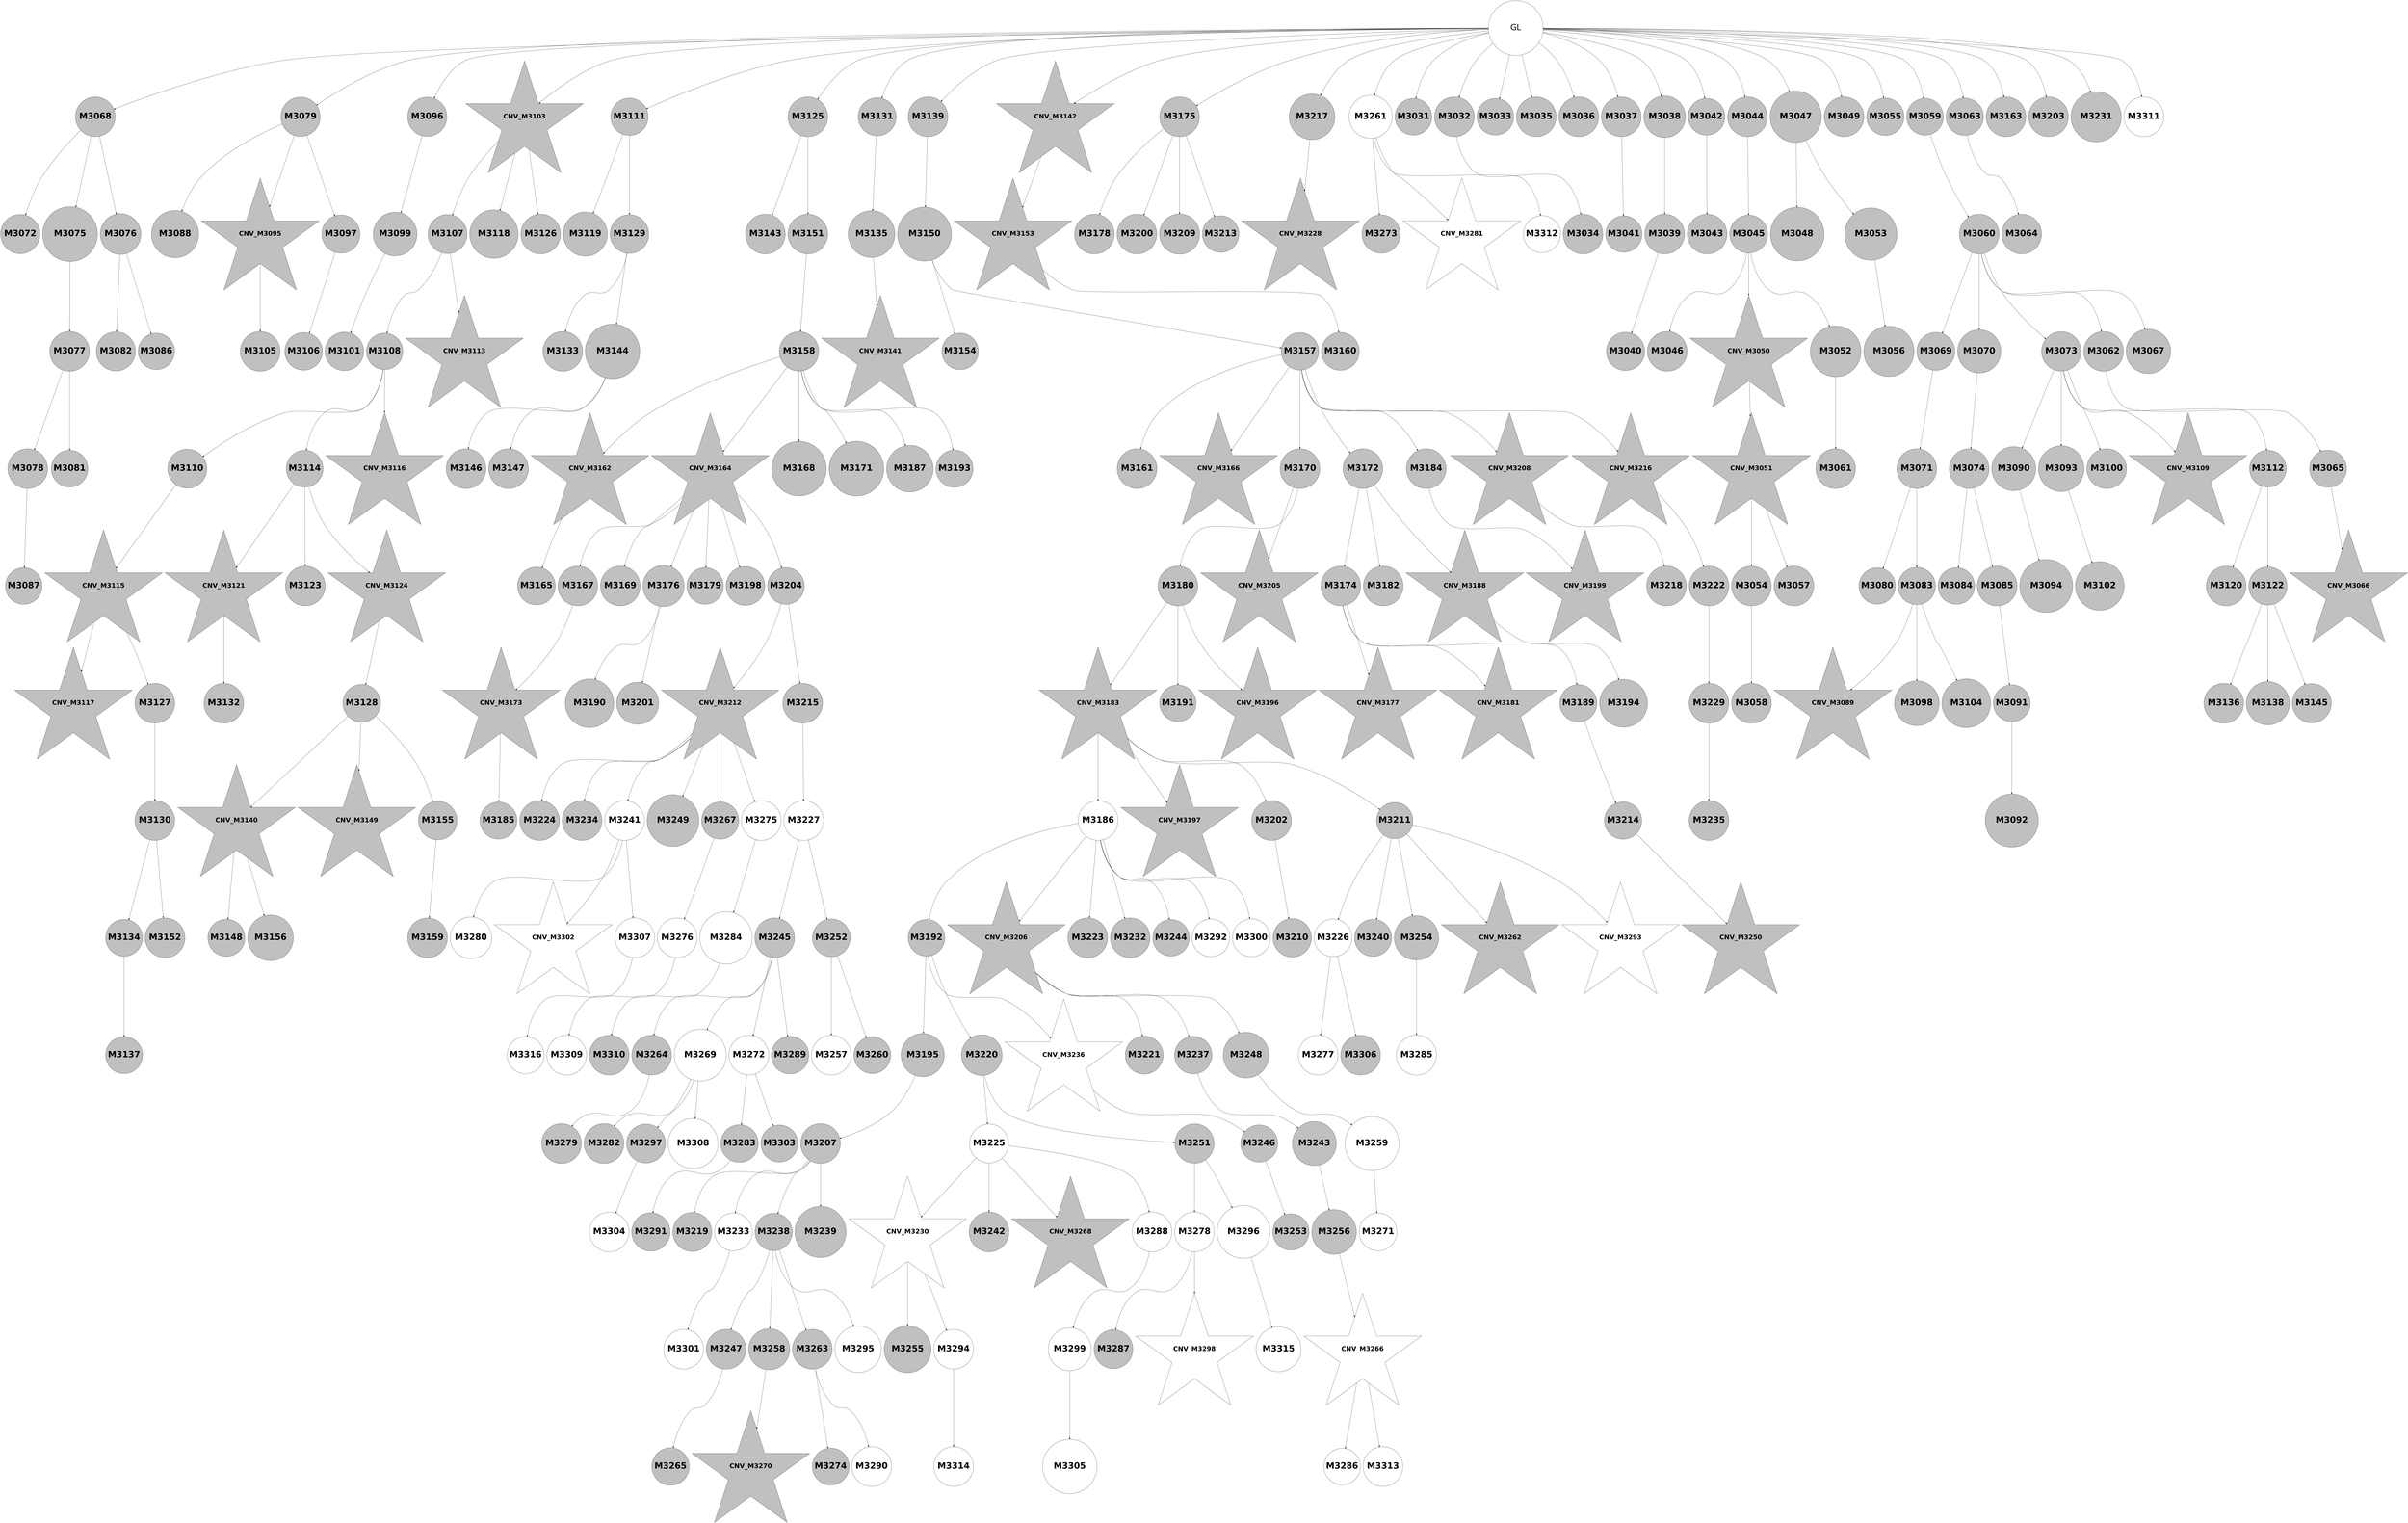 digraph G { 
3074 -> 3078;
3074 -> 3081;
3074 -> 3082;
3075 -> 3077;
3076 -> 3080;
3077 -> 3086;
3077 -> 3089;
3079 -> 3096;
3079 -> 3099;
3079 -> 3106;
3079 -> 3115;
3079 -> 3118;
3080 -> 3090;
3080 -> 3091;
3081 -> 3083;
3082 -> 3088;
3082 -> 3092;
3083 -> 3084;
3083 -> 3087;
3084 -> 3093;
3085 -> 3094;
3085 -> 3101;
3085 -> 3103;
3089 -> 3095;
3089 -> 3104;
3089 -> 3110;
3091 -> 3097;
3096 -> 3100;
3097 -> 3098;
3099 -> 3108;
3101 -> 3111;
3102 -> 3105;
3103 -> 3112;
3105 -> 3107;
3109 -> 3113;
3109 -> 3124;
3109 -> 3132;
3113 -> 3114;
3113 -> 3119;
3114 -> 3116;
3114 -> 3120;
3114 -> 3122;
3116 -> 3121;
3117 -> 3125;
3117 -> 3135;
3118 -> 3126;
3118 -> 3128;
3120 -> 3127;
3120 -> 3129;
3120 -> 3130;
3121 -> 3123;
3121 -> 3133;
3127 -> 3138;
3128 -> 3142;
3128 -> 3144;
3128 -> 3151;
3130 -> 3134;
3131 -> 3149;
3131 -> 3157;
3133 -> 3136;
3134 -> 3146;
3134 -> 3155;
3134 -> 3161;
3135 -> 3139;
3135 -> 3150;
3136 -> 3140;
3136 -> 3158;
3137 -> 3141;
3140 -> 3143;
3141 -> 3147;
3145 -> 3156;
3146 -> 3154;
3146 -> 3162;
3148 -> 3159;
3150 -> 3152;
3150 -> 3153;
3156 -> 3160;
3156 -> 3163;
3157 -> 3164;
3159 -> 3166;
3161 -> 3165;
3163 -> 3167;
3163 -> 3172;
3163 -> 3176;
3163 -> 3178;
3163 -> 3190;
3163 -> 3214;
3163 -> 3222;
3164 -> 3168;
3164 -> 3170;
3164 -> 3174;
3164 -> 3177;
3164 -> 3193;
3164 -> 3199;
3168 -> 3171;
3170 -> 3173;
3170 -> 3175;
3170 -> 3182;
3170 -> 3185;
3170 -> 3204;
3170 -> 3210;
3173 -> 3179;
3176 -> 3186;
3176 -> 3211;
3178 -> 3180;
3178 -> 3188;
3178 -> 3194;
3179 -> 3191;
3180 -> 3183;
3180 -> 3187;
3180 -> 3195;
3181 -> 3184;
3181 -> 3206;
3181 -> 3215;
3181 -> 3219;
3182 -> 3196;
3182 -> 3207;
3186 -> 3189;
3186 -> 3197;
3186 -> 3202;
3189 -> 3192;
3189 -> 3203;
3189 -> 3208;
3189 -> 3217;
3190 -> 3205;
3192 -> 3198;
3192 -> 3212;
3192 -> 3229;
3192 -> 3238;
3192 -> 3250;
3192 -> 3298;
3192 -> 3306;
3194 -> 3200;
3195 -> 3220;
3198 -> 3201;
3198 -> 3226;
3198 -> 3242;
3201 -> 3213;
3208 -> 3216;
3210 -> 3218;
3210 -> 3221;
3212 -> 3227;
3212 -> 3243;
3212 -> 3254;
3213 -> 3225;
3213 -> 3239;
3213 -> 3244;
3213 -> 3245;
3214 -> 3224;
3217 -> 3232;
3217 -> 3246;
3217 -> 3260;
3217 -> 3268;
3217 -> 3299;
3218 -> 3230;
3218 -> 3240;
3218 -> 3247;
3218 -> 3255;
3218 -> 3273;
3218 -> 3281;
3220 -> 3256;
3221 -> 3233;
3222 -> 3228;
3223 -> 3234;
3226 -> 3231;
3226 -> 3257;
3228 -> 3235;
3231 -> 3236;
3231 -> 3248;
3231 -> 3274;
3231 -> 3294;
3232 -> 3283;
3232 -> 3312;
3233 -> 3251;
3233 -> 3258;
3235 -> 3241;
3236 -> 3261;
3236 -> 3300;
3239 -> 3307;
3242 -> 3252;
3243 -> 3249;
3244 -> 3253;
3244 -> 3264;
3244 -> 3269;
3244 -> 3301;
3247 -> 3286;
3247 -> 3308;
3247 -> 3313;
3249 -> 3262;
3251 -> 3270;
3251 -> 3275;
3251 -> 3278;
3251 -> 3295;
3252 -> 3259;
3253 -> 3271;
3254 -> 3265;
3257 -> 3284;
3257 -> 3302;
3258 -> 3263;
3258 -> 3266;
3260 -> 3291;
3262 -> 3272;
3264 -> 3276;
3265 -> 3277;
3267 -> 3279;
3267 -> 3287;
3267 -> 3318;
3269 -> 3280;
3269 -> 3296;
3270 -> 3285;
3272 -> 3292;
3272 -> 3319;
3273 -> 3282;
3275 -> 3288;
3275 -> 3303;
3275 -> 3314;
3278 -> 3289;
3278 -> 3309;
3281 -> 3290;
3282 -> 3315;
3284 -> 3293;
3284 -> 3304;
3289 -> 3297;
3290 -> 3316;
3036 -> 3037;
3036 -> 3038;
3036 -> 3039;
3036 -> 3041;
3036 -> 3042;
3036 -> 3043;
3036 -> 3044;
3036 -> 3048;
3036 -> 3050;
3036 -> 3053;
3036 -> 3055;
3036 -> 3061;
3036 -> 3065;
3036 -> 3069;
3036 -> 3074;
3036 -> 3085;
3036 -> 3102;
3036 -> 3109;
3036 -> 3117;
3036 -> 3131;
3036 -> 3137;
3036 -> 3145;
3036 -> 3148;
3036 -> 3169;
3036 -> 3181;
3036 -> 3209;
3036 -> 3223;
3036 -> 3237;
3036 -> 3267;
3036 -> 3317;
3038 -> 3040;
3294 -> 3305;
3043 -> 3047;
3044 -> 3045;
3300 -> 3320;
3045 -> 3046;
3302 -> 3321;
3303 -> 3310;
3048 -> 3049;
3305 -> 3311;
3050 -> 3051;
3051 -> 3052;
3051 -> 3056;
3051 -> 3058;
3053 -> 3054;
3053 -> 3059;
3056 -> 3057;
3057 -> 3060;
3057 -> 3063;
3313 -> 3322;
3058 -> 3067;
3059 -> 3062;
3060 -> 3064;
3065 -> 3066;
3066 -> 3068;
3066 -> 3073;
3066 -> 3075;
3066 -> 3076;
3066 -> 3079;
3068 -> 3071;
3069 -> 3070;
3071 -> 3072;
3036 [label="GL" fontname="arial-bold" fontsize=56 width=5 height=5];
3037 [shape=circle style=filled fillcolor=grey fontname="helvetica-bold" fontsize=56 label="M3031" width=2.94 height=2 ];
3038 [shape=circle style=filled fillcolor=grey fontname="helvetica-bold" fontsize=56 label="M3032" width=1.98 height=2 ];
3039 [shape=circle style=filled fillcolor=grey fontname="helvetica-bold" fontsize=56 label="M3033" width=3.07 height=2 ];
3040 [shape=circle style=filled fillcolor=grey fontname="helvetica-bold" fontsize=56 label="M3034" width=1.28 height=2 ];
3041 [shape=circle style=filled fillcolor=grey fontname="helvetica-bold" fontsize=56 label="M3035" width=1.16 height=2 ];
3042 [shape=circle style=filled fillcolor=grey fontname="helvetica-bold" fontsize=56 label="M3036" width=1.85 height=2 ];
3043 [shape=circle style=filled fillcolor=grey fontname="helvetica-bold" fontsize=56 label="M3037" width=0.56 height=2 ];
3044 [shape=circle style=filled fillcolor=grey fontname="helvetica-bold" fontsize=56 label="M3038" width=3.79 height=2 ];
3045 [shape=circle style=filled fillcolor=grey fontname="helvetica-bold" fontsize=56 label="M3039" width=1.27 height=2 ];
3046 [shape=circle style=filled fillcolor=grey fontname="helvetica-bold" fontsize=56 label="M3040" width=2.29 height=2 ];
3047 [shape=circle style=filled fillcolor=grey fontname="helvetica-bold" fontsize=56 label="M3041" width=3.27 height=2 ];
3048 [shape=circle style=filled fillcolor=grey fontname="helvetica-bold" fontsize=56 label="M3042" width=2.94 height=2 ];
3049 [shape=circle style=filled fillcolor=grey fontname="helvetica-bold" fontsize=56 label="M3043" width=1.84 height=2 ];
3050 [shape=circle style=filled fillcolor=grey fontname="helvetica-bold" fontsize=56 label="M3044" width=1.08 height=2 ];
3051 [shape=circle style=filled fillcolor=grey fontname="helvetica-bold" fontsize=56 label="M3045" width=2.39 height=2 ];
3052 [shape=circle style=filled fillcolor=grey fontname="helvetica-bold" fontsize=56 label="M3046" width=0.15 height=2 ];
3053 [shape=circle style=filled fillcolor=grey fontname="helvetica-bold" fontsize=56 label="M3047" width=4.68 height=2 ];
3054 [shape=circle style=filled fillcolor=grey fontname="helvetica-bold" fontsize=56 label="M3048" width=4.89 height=2 ];
3055 [shape=circle style=filled fillcolor=grey fontname="helvetica-bold" fontsize=56 label="M3049" width=1.74 height=2 ];
3056 [shape=star style=filled fillcolor=grey fontname="helvetica-bold" fontsize=42 label="CNV_M3050"];
3057 [shape=star style=filled fillcolor=grey fontname="helvetica-bold" fontsize=42 label="CNV_M3051"];
3058 [shape=circle style=filled fillcolor=grey fontname="helvetica-bold" fontsize=56 label="M3052" width=4.63 height=2 ];
3059 [shape=circle style=filled fillcolor=grey fontname="helvetica-bold" fontsize=56 label="M3053" width=4.76 height=2 ];
3060 [shape=circle style=filled fillcolor=grey fontname="helvetica-bold" fontsize=56 label="M3054" width=0.4 height=2 ];
3061 [shape=circle style=filled fillcolor=grey fontname="helvetica-bold" fontsize=56 label="M3055" width=3.4 height=2 ];
3062 [shape=circle style=filled fillcolor=grey fontname="helvetica-bold" fontsize=56 label="M3056" width=4.59 height=2 ];
3063 [shape=circle style=filled fillcolor=grey fontname="helvetica-bold" fontsize=56 label="M3057" width=1.86 height=2 ];
3064 [shape=circle style=filled fillcolor=grey fontname="helvetica-bold" fontsize=56 label="M3058" width=0.01 height=2 ];
3065 [shape=circle style=filled fillcolor=grey fontname="helvetica-bold" fontsize=56 label="M3059" width=2.99 height=2 ];
3066 [shape=circle style=filled fillcolor=grey fontname="helvetica-bold" fontsize=56 label="M3060" width=0.85 height=2 ];
3067 [shape=circle style=filled fillcolor=grey fontname="helvetica-bold" fontsize=56 label="M3061" width=0.2 height=2 ];
3068 [shape=circle style=filled fillcolor=grey fontname="helvetica-bold" fontsize=56 label="M3062" width=1.81 height=2 ];
3069 [shape=circle style=filled fillcolor=grey fontname="helvetica-bold" fontsize=56 label="M3063" width=2.65 height=2 ];
3070 [shape=circle style=filled fillcolor=grey fontname="helvetica-bold" fontsize=56 label="M3064" width=0.02 height=2 ];
3071 [shape=circle style=filled fillcolor=grey fontname="helvetica-bold" fontsize=56 label="M3065" width=2.82 height=2 ];
3072 [shape=star style=filled fillcolor=grey fontname="helvetica-bold" fontsize=42 label="CNV_M3066"];
3073 [shape=circle style=filled fillcolor=grey fontname="helvetica-bold" fontsize=56 label="M3067" width=4.06 height=2 ];
3074 [shape=circle style=filled fillcolor=grey fontname="helvetica-bold" fontsize=56 label="M3068" width=0.02 height=2 ];
3075 [shape=circle style=filled fillcolor=grey fontname="helvetica-bold" fontsize=56 label="M3069" width=2.41 height=2 ];
3076 [shape=circle style=filled fillcolor=grey fontname="helvetica-bold" fontsize=56 label="M3070" width=3.95 height=2 ];
3077 [shape=circle style=filled fillcolor=grey fontname="helvetica-bold" fontsize=56 label="M3071" width=1.37 height=2 ];
3078 [shape=circle style=filled fillcolor=grey fontname="helvetica-bold" fontsize=56 label="M3072" width=3.58 height=2 ];
3079 [shape=circle style=filled fillcolor=grey fontname="helvetica-bold" fontsize=56 label="M3073" width=2.07 height=2 ];
3080 [shape=circle style=filled fillcolor=grey fontname="helvetica-bold" fontsize=56 label="M3074" width=1.67 height=2 ];
3081 [shape=circle style=filled fillcolor=grey fontname="helvetica-bold" fontsize=56 label="M3075" width=5 height=2 ];
3082 [shape=circle style=filled fillcolor=grey fontname="helvetica-bold" fontsize=56 label="M3076" width=3.71 height=2 ];
3083 [shape=circle style=filled fillcolor=grey fontname="helvetica-bold" fontsize=56 label="M3077" width=0.64 height=2 ];
3084 [shape=circle style=filled fillcolor=grey fontname="helvetica-bold" fontsize=56 label="M3078" width=1.05 height=2 ];
3085 [shape=circle style=filled fillcolor=grey fontname="helvetica-bold" fontsize=56 label="M3079" width=2.08 height=2 ];
3086 [shape=circle style=filled fillcolor=grey fontname="helvetica-bold" fontsize=56 label="M3080" width=3.28 height=2 ];
3087 [shape=circle style=filled fillcolor=grey fontname="helvetica-bold" fontsize=56 label="M3081" width=3.01 height=2 ];
3088 [shape=circle style=filled fillcolor=grey fontname="helvetica-bold" fontsize=56 label="M3082" width=2.12 height=2 ];
3089 [shape=circle style=filled fillcolor=grey fontname="helvetica-bold" fontsize=56 label="M3083" width=2.67 height=2 ];
3090 [shape=circle style=filled fillcolor=grey fontname="helvetica-bold" fontsize=56 label="M3084" width=3.11 height=2 ];
3091 [shape=circle style=filled fillcolor=grey fontname="helvetica-bold" fontsize=56 label="M3085" width=1.03 height=2 ];
3092 [shape=circle style=filled fillcolor=grey fontname="helvetica-bold" fontsize=56 label="M3086" width=3.25 height=2 ];
3093 [shape=circle style=filled fillcolor=grey fontname="helvetica-bold" fontsize=56 label="M3087" width=3.04 height=2 ];
3094 [shape=circle style=filled fillcolor=grey fontname="helvetica-bold" fontsize=56 label="M3088" width=4.3 height=2 ];
3095 [shape=star style=filled fillcolor=grey fontname="helvetica-bold" fontsize=42 label="CNV_M3089"];
3096 [shape=circle style=filled fillcolor=grey fontname="helvetica-bold" fontsize=56 label="M3090" width=4.01 height=2 ];
3097 [shape=circle style=filled fillcolor=grey fontname="helvetica-bold" fontsize=56 label="M3091" width=3.36 height=2 ];
3098 [shape=circle style=filled fillcolor=grey fontname="helvetica-bold" fontsize=56 label="M3092" width=4.85 height=2 ];
3099 [shape=circle style=filled fillcolor=grey fontname="helvetica-bold" fontsize=56 label="M3093" width=4.16 height=2 ];
3100 [shape=circle style=filled fillcolor=grey fontname="helvetica-bold" fontsize=56 label="M3094" width=4.84 height=2 ];
3101 [shape=star style=filled fillcolor=grey fontname="helvetica-bold" fontsize=42 label="CNV_M3095"];
3102 [shape=circle style=filled fillcolor=grey fontname="helvetica-bold" fontsize=56 label="M3096" width=2.08 height=2 ];
3103 [shape=circle style=filled fillcolor=grey fontname="helvetica-bold" fontsize=56 label="M3097" width=2.33 height=2 ];
3104 [shape=circle style=filled fillcolor=grey fontname="helvetica-bold" fontsize=56 label="M3098" width=4.08 height=2 ];
3105 [shape=circle style=filled fillcolor=grey fontname="helvetica-bold" fontsize=56 label="M3099" width=3.98 height=2 ];
3106 [shape=circle style=filled fillcolor=grey fontname="helvetica-bold" fontsize=56 label="M3100" width=1.09 height=2 ];
3107 [shape=circle style=filled fillcolor=grey fontname="helvetica-bold" fontsize=56 label="M3101" width=2.22 height=2 ];
3108 [shape=circle style=filled fillcolor=grey fontname="helvetica-bold" fontsize=56 label="M3102" width=4.45 height=2 ];
3109 [shape=star style=filled fillcolor=grey fontname="helvetica-bold" fontsize=42 label="CNV_M3103"];
3110 [shape=circle style=filled fillcolor=grey fontname="helvetica-bold" fontsize=56 label="M3104" width=4.44 height=2 ];
3111 [shape=circle style=filled fillcolor=grey fontname="helvetica-bold" fontsize=56 label="M3105" width=1.98 height=2 ];
3112 [shape=circle style=filled fillcolor=grey fontname="helvetica-bold" fontsize=56 label="M3106" width=3.43 height=2 ];
3113 [shape=circle style=filled fillcolor=grey fontname="helvetica-bold" fontsize=56 label="M3107" width=2.14 height=2 ];
3114 [shape=circle style=filled fillcolor=grey fontname="helvetica-bold" fontsize=56 label="M3108" width=3.32 height=2 ];
3115 [shape=star style=filled fillcolor=grey fontname="helvetica-bold" fontsize=42 label="CNV_M3109"];
3116 [shape=circle style=filled fillcolor=grey fontname="helvetica-bold" fontsize=56 label="M3110" width=2.14 height=2 ];
3117 [shape=circle style=filled fillcolor=grey fontname="helvetica-bold" fontsize=56 label="M3111" width=2.69 height=2 ];
3118 [shape=circle style=filled fillcolor=grey fontname="helvetica-bold" fontsize=56 label="M3112" width=3.06 height=2 ];
3119 [shape=star style=filled fillcolor=grey fontname="helvetica-bold" fontsize=42 label="CNV_M3113"];
3120 [shape=circle style=filled fillcolor=grey fontname="helvetica-bold" fontsize=56 label="M3114" width=2.98 height=2 ];
3121 [shape=star style=filled fillcolor=grey fontname="helvetica-bold" fontsize=42 label="CNV_M3115"];
3122 [shape=star style=filled fillcolor=grey fontname="helvetica-bold" fontsize=42 label="CNV_M3116"];
3123 [shape=star style=filled fillcolor=grey fontname="helvetica-bold" fontsize=42 label="CNV_M3117"];
3124 [shape=circle style=filled fillcolor=grey fontname="helvetica-bold" fontsize=56 label="M3118" width=4.41 height=2 ];
3125 [shape=circle style=filled fillcolor=grey fontname="helvetica-bold" fontsize=56 label="M3119" width=4.03 height=2 ];
3126 [shape=circle style=filled fillcolor=grey fontname="helvetica-bold" fontsize=56 label="M3120" width=0.59 height=2 ];
3127 [shape=star style=filled fillcolor=grey fontname="helvetica-bold" fontsize=42 label="CNV_M3121"];
3128 [shape=circle style=filled fillcolor=grey fontname="helvetica-bold" fontsize=56 label="M3122" width=2.34 height=2 ];
3129 [shape=circle style=filled fillcolor=grey fontname="helvetica-bold" fontsize=56 label="M3123" width=1.31 height=2 ];
3130 [shape=star style=filled fillcolor=grey fontname="helvetica-bold" fontsize=42 label="CNV_M3124"];
3131 [shape=circle style=filled fillcolor=grey fontname="helvetica-bold" fontsize=56 label="M3125" width=1.3 height=2 ];
3132 [shape=circle style=filled fillcolor=grey fontname="helvetica-bold" fontsize=56 label="M3126" width=1.7 height=2 ];
3133 [shape=circle style=filled fillcolor=grey fontname="helvetica-bold" fontsize=56 label="M3127" width=0.08 height=2 ];
3134 [shape=circle style=filled fillcolor=grey fontname="helvetica-bold" fontsize=56 label="M3128" width=2.53 height=2 ];
3135 [shape=circle style=filled fillcolor=grey fontname="helvetica-bold" fontsize=56 label="M3129" width=2.21 height=2 ];
3136 [shape=circle style=filled fillcolor=grey fontname="helvetica-bold" fontsize=56 label="M3130" width=1.75 height=2 ];
3137 [shape=circle style=filled fillcolor=grey fontname="helvetica-bold" fontsize=56 label="M3131" width=2.39 height=2 ];
3138 [shape=circle style=filled fillcolor=grey fontname="helvetica-bold" fontsize=56 label="M3132" width=0.21 height=2 ];
3139 [shape=circle style=filled fillcolor=grey fontname="helvetica-bold" fontsize=56 label="M3133" width=1.86 height=2 ];
3140 [shape=circle style=filled fillcolor=grey fontname="helvetica-bold" fontsize=56 label="M3134" width=2.9 height=2 ];
3141 [shape=circle style=filled fillcolor=grey fontname="helvetica-bold" fontsize=56 label="M3135" width=4.26 height=2 ];
3142 [shape=circle style=filled fillcolor=grey fontname="helvetica-bold" fontsize=56 label="M3136" width=0.92 height=2 ];
3143 [shape=circle style=filled fillcolor=grey fontname="helvetica-bold" fontsize=56 label="M3137" width=2.89 height=2 ];
3144 [shape=circle style=filled fillcolor=grey fontname="helvetica-bold" fontsize=56 label="M3138" width=3.94 height=2 ];
3145 [shape=circle style=filled fillcolor=grey fontname="helvetica-bold" fontsize=56 label="M3139" width=1.43 height=2 ];
3146 [shape=star style=filled fillcolor=grey fontname="helvetica-bold" fontsize=42 label="CNV_M3140"];
3147 [shape=star style=filled fillcolor=grey fontname="helvetica-bold" fontsize=42 label="CNV_M3141"];
3148 [shape=star style=filled fillcolor=grey fontname="helvetica-bold" fontsize=42 label="CNV_M3142"];
3149 [shape=circle style=filled fillcolor=grey fontname="helvetica-bold" fontsize=56 label="M3143" width=1.09 height=2 ];
3150 [shape=circle style=filled fillcolor=grey fontname="helvetica-bold" fontsize=56 label="M3144" width=4.97 height=2 ];
3151 [shape=circle style=filled fillcolor=grey fontname="helvetica-bold" fontsize=56 label="M3145" width=2.11 height=2 ];
3152 [shape=circle style=filled fillcolor=grey fontname="helvetica-bold" fontsize=56 label="M3146" width=0.8 height=2 ];
3153 [shape=circle style=filled fillcolor=grey fontname="helvetica-bold" fontsize=56 label="M3147" width=1.22 height=2 ];
3154 [shape=circle style=filled fillcolor=grey fontname="helvetica-bold" fontsize=56 label="M3148" width=2.76 height=2 ];
3155 [shape=star style=filled fillcolor=grey fontname="helvetica-bold" fontsize=42 label="CNV_M3149"];
3156 [shape=circle style=filled fillcolor=grey fontname="helvetica-bold" fontsize=56 label="M3150" width=4.91 height=2 ];
3157 [shape=circle style=filled fillcolor=grey fontname="helvetica-bold" fontsize=56 label="M3151" width=0.09 height=2 ];
3158 [shape=circle style=filled fillcolor=grey fontname="helvetica-bold" fontsize=56 label="M3152" width=1.61 height=2 ];
3159 [shape=star style=filled fillcolor=grey fontname="helvetica-bold" fontsize=42 label="CNV_M3153"];
3160 [shape=circle style=filled fillcolor=grey fontname="helvetica-bold" fontsize=56 label="M3154" width=3.19 height=2 ];
3161 [shape=circle style=filled fillcolor=grey fontname="helvetica-bold" fontsize=56 label="M3155" width=2.23 height=2 ];
3162 [shape=circle style=filled fillcolor=grey fontname="helvetica-bold" fontsize=56 label="M3156" width=4.17 height=2 ];
3163 [shape=circle style=filled fillcolor=grey fontname="helvetica-bold" fontsize=56 label="M3157" width=2.63 height=2 ];
3164 [shape=circle style=filled fillcolor=grey fontname="helvetica-bold" fontsize=56 label="M3158" width=2.05 height=2 ];
3165 [shape=circle style=filled fillcolor=grey fontname="helvetica-bold" fontsize=56 label="M3159" width=1.37 height=2 ];
3166 [shape=circle style=filled fillcolor=grey fontname="helvetica-bold" fontsize=56 label="M3160" width=2.46 height=2 ];
3167 [shape=circle style=filled fillcolor=grey fontname="helvetica-bold" fontsize=56 label="M3161" width=1.69 height=2 ];
3168 [shape=star style=filled fillcolor=grey fontname="helvetica-bold" fontsize=42 label="CNV_M3162"];
3169 [shape=circle style=filled fillcolor=grey fontname="helvetica-bold" fontsize=56 label="M3163" width=1.46 height=2 ];
3170 [shape=star style=filled fillcolor=grey fontname="helvetica-bold" fontsize=42 label="CNV_M3164"];
3171 [shape=circle style=filled fillcolor=grey fontname="helvetica-bold" fontsize=56 label="M3165" width=3.44 height=2 ];
3172 [shape=star style=filled fillcolor=grey fontname="helvetica-bold" fontsize=42 label="CNV_M3166"];
3173 [shape=circle style=filled fillcolor=grey fontname="helvetica-bold" fontsize=56 label="M3167" width=1.94 height=2 ];
3174 [shape=circle style=filled fillcolor=grey fontname="helvetica-bold" fontsize=56 label="M3168" width=4.97 height=2 ];
3175 [shape=circle style=filled fillcolor=grey fontname="helvetica-bold" fontsize=56 label="M3169" width=0.41 height=2 ];
3176 [shape=circle style=filled fillcolor=grey fontname="helvetica-bold" fontsize=56 label="M3170" width=0.41 height=2 ];
3177 [shape=circle style=filled fillcolor=grey fontname="helvetica-bold" fontsize=56 label="M3171" width=4.98 height=2 ];
3178 [shape=circle style=filled fillcolor=grey fontname="helvetica-bold" fontsize=56 label="M3172" width=0.34 height=2 ];
3179 [shape=star style=filled fillcolor=grey fontname="helvetica-bold" fontsize=42 label="CNV_M3173"];
3180 [shape=circle style=filled fillcolor=grey fontname="helvetica-bold" fontsize=56 label="M3174" width=1.32 height=2 ];
3181 [shape=circle style=filled fillcolor=grey fontname="helvetica-bold" fontsize=56 label="M3175" width=0.17 height=2 ];
3182 [shape=circle style=filled fillcolor=grey fontname="helvetica-bold" fontsize=56 label="M3176" width=3.77 height=2 ];
3183 [shape=star style=filled fillcolor=grey fontname="helvetica-bold" fontsize=42 label="CNV_M3177"];
3184 [shape=circle style=filled fillcolor=grey fontname="helvetica-bold" fontsize=56 label="M3178" width=1.65 height=2 ];
3185 [shape=circle style=filled fillcolor=grey fontname="helvetica-bold" fontsize=56 label="M3179" width=3.2 height=2 ];
3186 [shape=circle style=filled fillcolor=grey fontname="helvetica-bold" fontsize=56 label="M3180" width=0.65 height=2 ];
3187 [shape=star style=filled fillcolor=grey fontname="helvetica-bold" fontsize=42 label="CNV_M3181"];
3188 [shape=circle style=filled fillcolor=grey fontname="helvetica-bold" fontsize=56 label="M3182" width=1.39 height=2 ];
3189 [shape=star style=filled fillcolor=grey fontname="helvetica-bold" fontsize=42 label="CNV_M3183"];
3190 [shape=circle style=filled fillcolor=grey fontname="helvetica-bold" fontsize=56 label="M3184" width=0 height=2 ];
3191 [shape=circle style=filled fillcolor=grey fontname="helvetica-bold" fontsize=56 label="M3185" width=3.38 height=2 ];
3192 [shape=circle style=filled fillcolor=white fontname="helvetica-bold" fontsize=56 label="M3186" width=0.39 height=2 ];
3193 [shape=circle style=filled fillcolor=grey fontname="helvetica-bold" fontsize=56 label="M3187" width=4.25 height=2 ];
3194 [shape=star style=filled fillcolor=grey fontname="helvetica-bold" fontsize=42 label="CNV_M3188"];
3195 [shape=circle style=filled fillcolor=grey fontname="helvetica-bold" fontsize=56 label="M3189" width=2.74 height=2 ];
3196 [shape=circle style=filled fillcolor=grey fontname="helvetica-bold" fontsize=56 label="M3190" width=4.43 height=2 ];
3197 [shape=circle style=filled fillcolor=grey fontname="helvetica-bold" fontsize=56 label="M3191" width=3.24 height=2 ];
3198 [shape=circle style=filled fillcolor=grey fontname="helvetica-bold" fontsize=56 label="M3192" width=3.04 height=2 ];
3199 [shape=circle style=filled fillcolor=grey fontname="helvetica-bold" fontsize=56 label="M3193" width=2.74 height=2 ];
3200 [shape=circle style=filled fillcolor=grey fontname="helvetica-bold" fontsize=56 label="M3194" width=4.36 height=2 ];
3201 [shape=circle style=filled fillcolor=grey fontname="helvetica-bold" fontsize=56 label="M3195" width=3.95 height=2 ];
3202 [shape=star style=filled fillcolor=grey fontname="helvetica-bold" fontsize=42 label="CNV_M3196"];
3203 [shape=star style=filled fillcolor=grey fontname="helvetica-bold" fontsize=42 label="CNV_M3197"];
3204 [shape=circle style=filled fillcolor=grey fontname="helvetica-bold" fontsize=56 label="M3198" width=2.2 height=2 ];
3205 [shape=star style=filled fillcolor=grey fontname="helvetica-bold" fontsize=42 label="CNV_M3199"];
3206 [shape=circle style=filled fillcolor=grey fontname="helvetica-bold" fontsize=56 label="M3200" width=0.34 height=2 ];
3207 [shape=circle style=filled fillcolor=grey fontname="helvetica-bold" fontsize=56 label="M3201" width=3.83 height=2 ];
3208 [shape=circle style=filled fillcolor=grey fontname="helvetica-bold" fontsize=56 label="M3202" width=0.68 height=2 ];
3209 [shape=circle style=filled fillcolor=grey fontname="helvetica-bold" fontsize=56 label="M3203" width=0.72 height=2 ];
3210 [shape=circle style=filled fillcolor=grey fontname="helvetica-bold" fontsize=56 label="M3204" width=3.01 height=2 ];
3211 [shape=star style=filled fillcolor=grey fontname="helvetica-bold" fontsize=42 label="CNV_M3205"];
3212 [shape=star style=filled fillcolor=grey fontname="helvetica-bold" fontsize=42 label="CNV_M3206"];
3213 [shape=circle style=filled fillcolor=grey fontname="helvetica-bold" fontsize=56 label="M3207" width=1.94 height=2 ];
3214 [shape=star style=filled fillcolor=grey fontname="helvetica-bold" fontsize=42 label="CNV_M3208"];
3215 [shape=circle style=filled fillcolor=grey fontname="helvetica-bold" fontsize=56 label="M3209" width=3.67 height=2 ];
3216 [shape=circle style=filled fillcolor=grey fontname="helvetica-bold" fontsize=56 label="M3210" width=2.28 height=2 ];
3217 [shape=circle style=filled fillcolor=grey fontname="helvetica-bold" fontsize=56 label="M3211" width=3.29 height=2 ];
3218 [shape=star style=filled fillcolor=grey fontname="helvetica-bold" fontsize=42 label="CNV_M3212"];
3219 [shape=circle style=filled fillcolor=grey fontname="helvetica-bold" fontsize=56 label="M3213" width=3.12 height=2 ];
3220 [shape=circle style=filled fillcolor=grey fontname="helvetica-bold" fontsize=56 label="M3214" width=2.7 height=2 ];
3221 [shape=circle style=filled fillcolor=grey fontname="helvetica-bold" fontsize=56 label="M3215" width=0.3 height=2 ];
3222 [shape=star style=filled fillcolor=grey fontname="helvetica-bold" fontsize=42 label="CNV_M3216"];
3223 [shape=circle style=filled fillcolor=grey fontname="helvetica-bold" fontsize=56 label="M3217" width=4.17 height=2 ];
3224 [shape=circle style=filled fillcolor=grey fontname="helvetica-bold" fontsize=56 label="M3218" width=1.9 height=2 ];
3225 [shape=circle style=filled fillcolor=grey fontname="helvetica-bold" fontsize=56 label="M3219" width=3.56 height=2 ];
3226 [shape=circle style=filled fillcolor=grey fontname="helvetica-bold" fontsize=56 label="M3220" width=3.71 height=2 ];
3227 [shape=circle style=filled fillcolor=grey fontname="helvetica-bold" fontsize=56 label="M3221" width=2.42 height=2 ];
3228 [shape=circle style=filled fillcolor=grey fontname="helvetica-bold" fontsize=56 label="M3222" width=0.85 height=2 ];
3229 [shape=circle style=filled fillcolor=grey fontname="helvetica-bold" fontsize=56 label="M3223" width=1 height=2 ];
3230 [shape=circle style=filled fillcolor=grey fontname="helvetica-bold" fontsize=56 label="M3224" width=1.86 height=2 ];
3231 [shape=circle style=filled fillcolor=white fontname="helvetica-bold" fontsize=56 label="M3225" width=2.15 height=2 ];
3232 [shape=circle style=filled fillcolor=white fontname="helvetica-bold" fontsize=56 label="M3226" width=3.43 height=2 ];
3233 [shape=circle style=filled fillcolor=white fontname="helvetica-bold" fontsize=56 label="M3227" width=0.26 height=2 ];
3234 [shape=star style=filled fillcolor=grey fontname="helvetica-bold" fontsize=42 label="CNV_M3228"];
3235 [shape=circle style=filled fillcolor=grey fontname="helvetica-bold" fontsize=56 label="M3229" width=1.29 height=2 ];
3236 [shape=star style=filled fillcolor=white fontname="helvetica-bold" fontsize=42 label="CNV_M3230"];
3237 [shape=circle style=filled fillcolor=grey fontname="helvetica-bold" fontsize=56 label="M3231" width=4.58 height=2 ];
3238 [shape=circle style=filled fillcolor=grey fontname="helvetica-bold" fontsize=56 label="M3232" width=0.28 height=2 ];
3239 [shape=circle style=filled fillcolor=white fontname="helvetica-bold" fontsize=56 label="M3233" width=2.45 height=2 ];
3240 [shape=circle style=filled fillcolor=grey fontname="helvetica-bold" fontsize=56 label="M3234" width=1.17 height=2 ];
3241 [shape=circle style=filled fillcolor=grey fontname="helvetica-bold" fontsize=56 label="M3235" width=1.01 height=2 ];
3242 [shape=star style=filled fillcolor=white fontname="helvetica-bold" fontsize=42 label="CNV_M3236"];
3243 [shape=circle style=filled fillcolor=grey fontname="helvetica-bold" fontsize=56 label="M3237" width=2.61 height=2 ];
3244 [shape=circle style=filled fillcolor=grey fontname="helvetica-bold" fontsize=56 label="M3238" width=2.7 height=2 ];
3245 [shape=circle style=filled fillcolor=grey fontname="helvetica-bold" fontsize=56 label="M3239" width=4.66 height=2 ];
3246 [shape=circle style=filled fillcolor=grey fontname="helvetica-bold" fontsize=56 label="M3240" width=2.81 height=2 ];
3247 [shape=circle style=filled fillcolor=white fontname="helvetica-bold" fontsize=56 label="M3241" width=0.86 height=2 ];
3248 [shape=circle style=filled fillcolor=grey fontname="helvetica-bold" fontsize=56 label="M3242" width=0.74 height=2 ];
3249 [shape=circle style=filled fillcolor=grey fontname="helvetica-bold" fontsize=56 label="M3243" width=4.01 height=2 ];
3250 [shape=circle style=filled fillcolor=grey fontname="helvetica-bold" fontsize=56 label="M3244" width=3.12 height=2 ];
3251 [shape=circle style=filled fillcolor=grey fontname="helvetica-bold" fontsize=56 label="M3245" width=0.36 height=2 ];
3252 [shape=circle style=filled fillcolor=grey fontname="helvetica-bold" fontsize=56 label="M3246" width=3.37 height=2 ];
3253 [shape=circle style=filled fillcolor=grey fontname="helvetica-bold" fontsize=56 label="M3247" width=1.52 height=2 ];
3254 [shape=circle style=filled fillcolor=grey fontname="helvetica-bold" fontsize=56 label="M3248" width=4.16 height=2 ];
3255 [shape=circle style=filled fillcolor=grey fontname="helvetica-bold" fontsize=56 label="M3249" width=4.72 height=2 ];
3256 [shape=star style=filled fillcolor=grey fontname="helvetica-bold" fontsize=42 label="CNV_M3250"];
3257 [shape=circle style=filled fillcolor=grey fontname="helvetica-bold" fontsize=56 label="M3251" width=3.58 height=2 ];
3258 [shape=circle style=filled fillcolor=grey fontname="helvetica-bold" fontsize=56 label="M3252" width=3.44 height=2 ];
3259 [shape=circle style=filled fillcolor=grey fontname="helvetica-bold" fontsize=56 label="M3253" width=3.29 height=2 ];
3260 [shape=circle style=filled fillcolor=grey fontname="helvetica-bold" fontsize=56 label="M3254" width=4.04 height=2 ];
3261 [shape=circle style=filled fillcolor=grey fontname="helvetica-bold" fontsize=56 label="M3255" width=4.28 height=2 ];
3262 [shape=circle style=filled fillcolor=grey fontname="helvetica-bold" fontsize=56 label="M3256" width=4.07 height=2 ];
3263 [shape=circle style=filled fillcolor=white fontname="helvetica-bold" fontsize=56 label="M3257" width=1.42 height=2 ];
3264 [shape=circle style=filled fillcolor=grey fontname="helvetica-bold" fontsize=56 label="M3258" width=3.75 height=2 ];
3265 [shape=circle style=filled fillcolor=white fontname="helvetica-bold" fontsize=56 label="M3259" width=4.93 height=2 ];
3266 [shape=circle style=filled fillcolor=grey fontname="helvetica-bold" fontsize=56 label="M3260" width=2.99 height=2 ];
3267 [shape=circle style=filled fillcolor=white fontname="helvetica-bold" fontsize=56 label="M3261" width=3.95 height=2 ];
3268 [shape=star style=filled fillcolor=grey fontname="helvetica-bold" fontsize=42 label="CNV_M3262"];
3269 [shape=circle style=filled fillcolor=grey fontname="helvetica-bold" fontsize=56 label="M3263" width=1.58 height=2 ];
3270 [shape=circle style=filled fillcolor=grey fontname="helvetica-bold" fontsize=56 label="M3264" width=0.15 height=2 ];
3271 [shape=circle style=filled fillcolor=grey fontname="helvetica-bold" fontsize=56 label="M3265" width=2.55 height=2 ];
3272 [shape=star style=filled fillcolor=white fontname="helvetica-bold" fontsize=42 label="CNV_M3266"];
3273 [shape=circle style=filled fillcolor=grey fontname="helvetica-bold" fontsize=56 label="M3267" width=2.72 height=2 ];
3274 [shape=star style=filled fillcolor=grey fontname="helvetica-bold" fontsize=42 label="CNV_M3268"];
3275 [shape=circle style=filled fillcolor=white fontname="helvetica-bold" fontsize=56 label="M3269" width=4.74 height=2 ];
3276 [shape=star style=filled fillcolor=grey fontname="helvetica-bold" fontsize=42 label="CNV_M3270"];
3277 [shape=circle style=filled fillcolor=white fontname="helvetica-bold" fontsize=56 label="M3271" width=3.45 height=2 ];
3278 [shape=circle style=filled fillcolor=white fontname="helvetica-bold" fontsize=56 label="M3272" width=1.4 height=2 ];
3279 [shape=circle style=filled fillcolor=grey fontname="helvetica-bold" fontsize=56 label="M3273" width=2.32 height=2 ];
3280 [shape=circle style=filled fillcolor=grey fontname="helvetica-bold" fontsize=56 label="M3274" width=3.36 height=2 ];
3281 [shape=circle style=filled fillcolor=white fontname="helvetica-bold" fontsize=56 label="M3275" width=1.16 height=2 ];
3282 [shape=circle style=filled fillcolor=white fontname="helvetica-bold" fontsize=56 label="M3276" width=0.17 height=2 ];
3283 [shape=circle style=filled fillcolor=white fontname="helvetica-bold" fontsize=56 label="M3277" width=0.1 height=2 ];
3284 [shape=circle style=filled fillcolor=white fontname="helvetica-bold" fontsize=56 label="M3278" width=0.78 height=2 ];
3285 [shape=circle style=filled fillcolor=grey fontname="helvetica-bold" fontsize=56 label="M3279" width=1.21 height=2 ];
3286 [shape=circle style=filled fillcolor=white fontname="helvetica-bold" fontsize=56 label="M3280" width=3.79 height=2 ];
3287 [shape=star style=filled fillcolor=white fontname="helvetica-bold" fontsize=42 label="CNV_M3281"];
3288 [shape=circle style=filled fillcolor=grey fontname="helvetica-bold" fontsize=56 label="M3282" width=1.07 height=2 ];
3289 [shape=circle style=filled fillcolor=grey fontname="helvetica-bold" fontsize=56 label="M3283" width=3.42 height=2 ];
3290 [shape=circle style=filled fillcolor=white fontname="helvetica-bold" fontsize=56 label="M3284" width=4.78 height=2 ];
3291 [shape=circle style=filled fillcolor=white fontname="helvetica-bold" fontsize=56 label="M3285" width=3.65 height=2 ];
3292 [shape=circle style=filled fillcolor=white fontname="helvetica-bold" fontsize=56 label="M3286" width=3.32 height=2 ];
3293 [shape=circle style=filled fillcolor=grey fontname="helvetica-bold" fontsize=56 label="M3287" width=3.54 height=2 ];
3294 [shape=circle style=filled fillcolor=white fontname="helvetica-bold" fontsize=56 label="M3288" width=0.51 height=2 ];
3295 [shape=circle style=filled fillcolor=grey fontname="helvetica-bold" fontsize=56 label="M3289" width=2.59 height=2 ];
3296 [shape=circle style=filled fillcolor=white fontname="helvetica-bold" fontsize=56 label="M3290" width=0.64 height=2 ];
3297 [shape=circle style=filled fillcolor=grey fontname="helvetica-bold" fontsize=56 label="M3291" width=2.3 height=2 ];
3298 [shape=circle style=filled fillcolor=white fontname="helvetica-bold" fontsize=56 label="M3292" width=2.51 height=2 ];
3299 [shape=star style=filled fillcolor=white fontname="helvetica-bold" fontsize=42 label="CNV_M3293"];
3300 [shape=circle style=filled fillcolor=white fontname="helvetica-bold" fontsize=56 label="M3294" width=0.69 height=2 ];
3301 [shape=circle style=filled fillcolor=white fontname="helvetica-bold" fontsize=56 label="M3295" width=4.23 height=2 ];
3302 [shape=circle style=filled fillcolor=white fontname="helvetica-bold" fontsize=56 label="M3296" width=4.82 height=2 ];
3303 [shape=circle style=filled fillcolor=grey fontname="helvetica-bold" fontsize=56 label="M3297" width=3.54 height=2 ];
3304 [shape=star style=filled fillcolor=white fontname="helvetica-bold" fontsize=42 label="CNV_M3298"];
3305 [shape=circle style=filled fillcolor=white fontname="helvetica-bold" fontsize=56 label="M3299" width=3.91 height=2 ];
3306 [shape=circle style=filled fillcolor=white fontname="helvetica-bold" fontsize=56 label="M3300" width=2.43 height=2 ];
3307 [shape=circle style=filled fillcolor=white fontname="helvetica-bold" fontsize=56 label="M3301" width=0.14 height=2 ];
3308 [shape=star style=filled fillcolor=white fontname="helvetica-bold" fontsize=42 label="CNV_M3302"];
3309 [shape=circle style=filled fillcolor=grey fontname="helvetica-bold" fontsize=56 label="M3303" width=2.89 height=2 ];
3310 [shape=circle style=filled fillcolor=white fontname="helvetica-bold" fontsize=56 label="M3304" width=1.6 height=2 ];
3311 [shape=circle style=filled fillcolor=white fontname="helvetica-bold" fontsize=56 label="M3305" width=4.96 height=2 ];
3312 [shape=circle style=filled fillcolor=grey fontname="helvetica-bold" fontsize=56 label="M3306" width=0.35 height=2 ];
3313 [shape=circle style=filled fillcolor=white fontname="helvetica-bold" fontsize=56 label="M3307" width=0.4 height=2 ];
3314 [shape=circle style=filled fillcolor=white fontname="helvetica-bold" fontsize=56 label="M3308" width=4.54 height=2 ];
3315 [shape=circle style=filled fillcolor=white fontname="helvetica-bold" fontsize=56 label="M3309" width=1.45 height=2 ];
3316 [shape=circle style=filled fillcolor=grey fontname="helvetica-bold" fontsize=56 label="M3310" width=0.34 height=2 ];
3317 [shape=circle style=filled fillcolor=white fontname="helvetica-bold" fontsize=56 label="M3311" width=0.93 height=2 ];
3318 [shape=circle style=filled fillcolor=white fontname="helvetica-bold" fontsize=56 label="M3312" width=2.76 height=2 ];
3319 [shape=circle style=filled fillcolor=white fontname="helvetica-bold" fontsize=56 label="M3313" width=0.47 height=2 ];
3320 [shape=circle style=filled fillcolor=white fontname="helvetica-bold" fontsize=56 label="M3314" width=1.69 height=2 ];
3321 [shape=circle style=filled fillcolor=white fontname="helvetica-bold" fontsize=56 label="M3315" width=4.1 height=2 ];
3322 [shape=circle style=filled fillcolor=white fontname="helvetica-bold" fontsize=56 label="M3316" width=2.8 height=2 ];
}